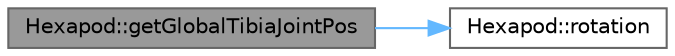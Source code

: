 digraph "Hexapod::getGlobalTibiaJointPos"
{
 // LATEX_PDF_SIZE
  bgcolor="transparent";
  edge [fontname=Helvetica,fontsize=10,labelfontname=Helvetica,labelfontsize=10];
  node [fontname=Helvetica,fontsize=10,shape=box,height=0.2,width=0.4];
  rankdir="LR";
  Node1 [id="Node000001",label="Hexapod::getGlobalTibiaJointPos",height=0.2,width=0.4,color="gray40", fillcolor="grey60", style="filled", fontcolor="black",tooltip=" "];
  Node1 -> Node2 [id="edge1_Node000001_Node000002",color="steelblue1",style="solid",tooltip=" "];
  Node2 [id="Node000002",label="Hexapod::rotation",height=0.2,width=0.4,color="grey40", fillcolor="white", style="filled",URL="$class_hexapod.html#a7153615231f0fd115de15a78dd7e5230",tooltip=" "];
}
